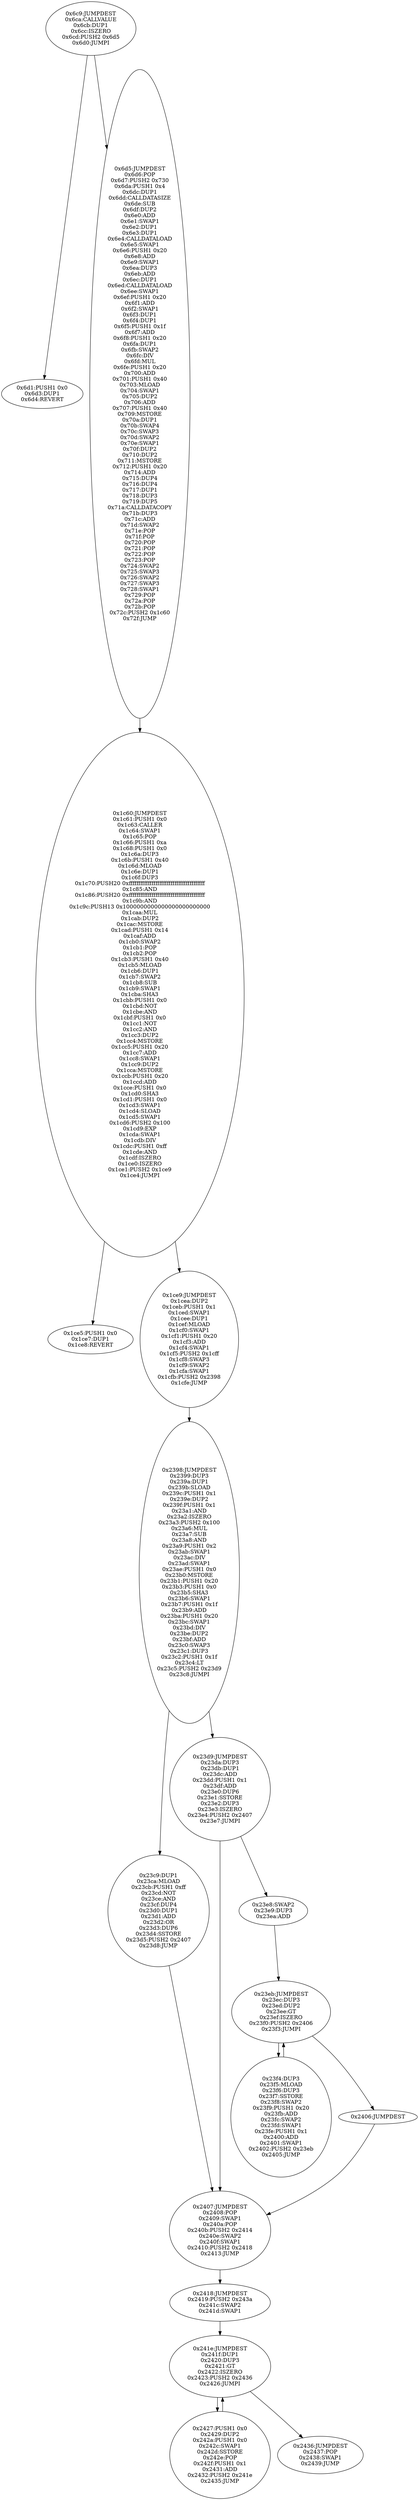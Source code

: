 digraph{
1737[label="0x6c9:JUMPDEST
0x6ca:CALLVALUE
0x6cb:DUP1
0x6cc:ISZERO
0x6cd:PUSH2 0x6d5
0x6d0:JUMPI"]
1737 -> 1745
1737 -> 1749
1745[label="0x6d1:PUSH1 0x0
0x6d3:DUP1
0x6d4:REVERT"]
1749[label="0x6d5:JUMPDEST
0x6d6:POP
0x6d7:PUSH2 0x730
0x6da:PUSH1 0x4
0x6dc:DUP1
0x6dd:CALLDATASIZE
0x6de:SUB
0x6df:DUP2
0x6e0:ADD
0x6e1:SWAP1
0x6e2:DUP1
0x6e3:DUP1
0x6e4:CALLDATALOAD
0x6e5:SWAP1
0x6e6:PUSH1 0x20
0x6e8:ADD
0x6e9:SWAP1
0x6ea:DUP3
0x6eb:ADD
0x6ec:DUP1
0x6ed:CALLDATALOAD
0x6ee:SWAP1
0x6ef:PUSH1 0x20
0x6f1:ADD
0x6f2:SWAP1
0x6f3:DUP1
0x6f4:DUP1
0x6f5:PUSH1 0x1f
0x6f7:ADD
0x6f8:PUSH1 0x20
0x6fa:DUP1
0x6fb:SWAP2
0x6fc:DIV
0x6fd:MUL
0x6fe:PUSH1 0x20
0x700:ADD
0x701:PUSH1 0x40
0x703:MLOAD
0x704:SWAP1
0x705:DUP2
0x706:ADD
0x707:PUSH1 0x40
0x709:MSTORE
0x70a:DUP1
0x70b:SWAP4
0x70c:SWAP3
0x70d:SWAP2
0x70e:SWAP1
0x70f:DUP2
0x710:DUP2
0x711:MSTORE
0x712:PUSH1 0x20
0x714:ADD
0x715:DUP4
0x716:DUP4
0x717:DUP1
0x718:DUP3
0x719:DUP5
0x71a:CALLDATACOPY
0x71b:DUP3
0x71c:ADD
0x71d:SWAP2
0x71e:POP
0x71f:POP
0x720:POP
0x721:POP
0x722:POP
0x723:POP
0x724:SWAP2
0x725:SWAP3
0x726:SWAP2
0x727:SWAP3
0x728:SWAP1
0x729:POP
0x72a:POP
0x72b:POP
0x72c:PUSH2 0x1c60
0x72f:JUMP"]
1749 -> 7264
7264[label="0x1c60:JUMPDEST
0x1c61:PUSH1 0x0
0x1c63:CALLER
0x1c64:SWAP1
0x1c65:POP
0x1c66:PUSH1 0xa
0x1c68:PUSH1 0x0
0x1c6a:DUP3
0x1c6b:PUSH1 0x40
0x1c6d:MLOAD
0x1c6e:DUP1
0x1c6f:DUP3
0x1c70:PUSH20 0xffffffffffffffffffffffffffffffffffffffff
0x1c85:AND
0x1c86:PUSH20 0xffffffffffffffffffffffffffffffffffffffff
0x1c9b:AND
0x1c9c:PUSH13 0x1000000000000000000000000
0x1caa:MUL
0x1cab:DUP2
0x1cac:MSTORE
0x1cad:PUSH1 0x14
0x1caf:ADD
0x1cb0:SWAP2
0x1cb1:POP
0x1cb2:POP
0x1cb3:PUSH1 0x40
0x1cb5:MLOAD
0x1cb6:DUP1
0x1cb7:SWAP2
0x1cb8:SUB
0x1cb9:SWAP1
0x1cba:SHA3
0x1cbb:PUSH1 0x0
0x1cbd:NOT
0x1cbe:AND
0x1cbf:PUSH1 0x0
0x1cc1:NOT
0x1cc2:AND
0x1cc3:DUP2
0x1cc4:MSTORE
0x1cc5:PUSH1 0x20
0x1cc7:ADD
0x1cc8:SWAP1
0x1cc9:DUP2
0x1cca:MSTORE
0x1ccb:PUSH1 0x20
0x1ccd:ADD
0x1cce:PUSH1 0x0
0x1cd0:SHA3
0x1cd1:PUSH1 0x0
0x1cd3:SWAP1
0x1cd4:SLOAD
0x1cd5:SWAP1
0x1cd6:PUSH2 0x100
0x1cd9:EXP
0x1cda:SWAP1
0x1cdb:DIV
0x1cdc:PUSH1 0xff
0x1cde:AND
0x1cdf:ISZERO
0x1ce0:ISZERO
0x1ce1:PUSH2 0x1ce9
0x1ce4:JUMPI"]
7264 -> 7397
7264 -> 7401
7397[label="0x1ce5:PUSH1 0x0
0x1ce7:DUP1
0x1ce8:REVERT"]
7401[label="0x1ce9:JUMPDEST
0x1cea:DUP2
0x1ceb:PUSH1 0x1
0x1ced:SWAP1
0x1cee:DUP1
0x1cef:MLOAD
0x1cf0:SWAP1
0x1cf1:PUSH1 0x20
0x1cf3:ADD
0x1cf4:SWAP1
0x1cf5:PUSH2 0x1cff
0x1cf8:SWAP3
0x1cf9:SWAP2
0x1cfa:SWAP1
0x1cfb:PUSH2 0x2398
0x1cfe:JUMP"]
7401 -> 9112
9112[label="0x2398:JUMPDEST
0x2399:DUP3
0x239a:DUP1
0x239b:SLOAD
0x239c:PUSH1 0x1
0x239e:DUP2
0x239f:PUSH1 0x1
0x23a1:AND
0x23a2:ISZERO
0x23a3:PUSH2 0x100
0x23a6:MUL
0x23a7:SUB
0x23a8:AND
0x23a9:PUSH1 0x2
0x23ab:SWAP1
0x23ac:DIV
0x23ad:SWAP1
0x23ae:PUSH1 0x0
0x23b0:MSTORE
0x23b1:PUSH1 0x20
0x23b3:PUSH1 0x0
0x23b5:SHA3
0x23b6:SWAP1
0x23b7:PUSH1 0x1f
0x23b9:ADD
0x23ba:PUSH1 0x20
0x23bc:SWAP1
0x23bd:DIV
0x23be:DUP2
0x23bf:ADD
0x23c0:SWAP3
0x23c1:DUP3
0x23c2:PUSH1 0x1f
0x23c4:LT
0x23c5:PUSH2 0x23d9
0x23c8:JUMPI"]
9112 -> 9161
9112 -> 9177
9161[label="0x23c9:DUP1
0x23ca:MLOAD
0x23cb:PUSH1 0xff
0x23cd:NOT
0x23ce:AND
0x23cf:DUP4
0x23d0:DUP1
0x23d1:ADD
0x23d2:OR
0x23d3:DUP6
0x23d4:SSTORE
0x23d5:PUSH2 0x2407
0x23d8:JUMP"]
9161 -> 9223
9223[label="0x2407:JUMPDEST
0x2408:POP
0x2409:SWAP1
0x240a:POP
0x240b:PUSH2 0x2414
0x240e:SWAP2
0x240f:SWAP1
0x2410:PUSH2 0x2418
0x2413:JUMP"]
9223 -> 9240
9177[label="0x23d9:JUMPDEST
0x23da:DUP3
0x23db:DUP1
0x23dc:ADD
0x23dd:PUSH1 0x1
0x23df:ADD
0x23e0:DUP6
0x23e1:SSTORE
0x23e2:DUP3
0x23e3:ISZERO
0x23e4:PUSH2 0x2407
0x23e7:JUMPI"]
9177 -> 9192
9177 -> 9223
9192[label="0x23e8:SWAP2
0x23e9:DUP3
0x23ea:ADD"]
9192 -> 9195
9195[label="0x23eb:JUMPDEST
0x23ec:DUP3
0x23ed:DUP2
0x23ee:GT
0x23ef:ISZERO
0x23f0:PUSH2 0x2406
0x23f3:JUMPI"]
9195 -> 9204
9195 -> 9222
9204[label="0x23f4:DUP3
0x23f5:MLOAD
0x23f6:DUP3
0x23f7:SSTORE
0x23f8:SWAP2
0x23f9:PUSH1 0x20
0x23fb:ADD
0x23fc:SWAP2
0x23fd:SWAP1
0x23fe:PUSH1 0x1
0x2400:ADD
0x2401:SWAP1
0x2402:PUSH2 0x23eb
0x2405:JUMP"]
9204 -> 9195
9240[label="0x2418:JUMPDEST
0x2419:PUSH2 0x243a
0x241c:SWAP2
0x241d:SWAP1"]
9240 -> 9246
9246[label="0x241e:JUMPDEST
0x241f:DUP1
0x2420:DUP3
0x2421:GT
0x2422:ISZERO
0x2423:PUSH2 0x2436
0x2426:JUMPI"]
9246 -> 9255
9246 -> 9270
9255[label="0x2427:PUSH1 0x0
0x2429:DUP2
0x242a:PUSH1 0x0
0x242c:SWAP1
0x242d:SSTORE
0x242e:POP
0x242f:PUSH1 0x1
0x2431:ADD
0x2432:PUSH2 0x241e
0x2435:JUMP"]
9255 -> 9246
9222[label="0x2406:JUMPDEST"]
9222 -> 9223
9270[label="0x2436:JUMPDEST
0x2437:POP
0x2438:SWAP1
0x2439:JUMP"]

}